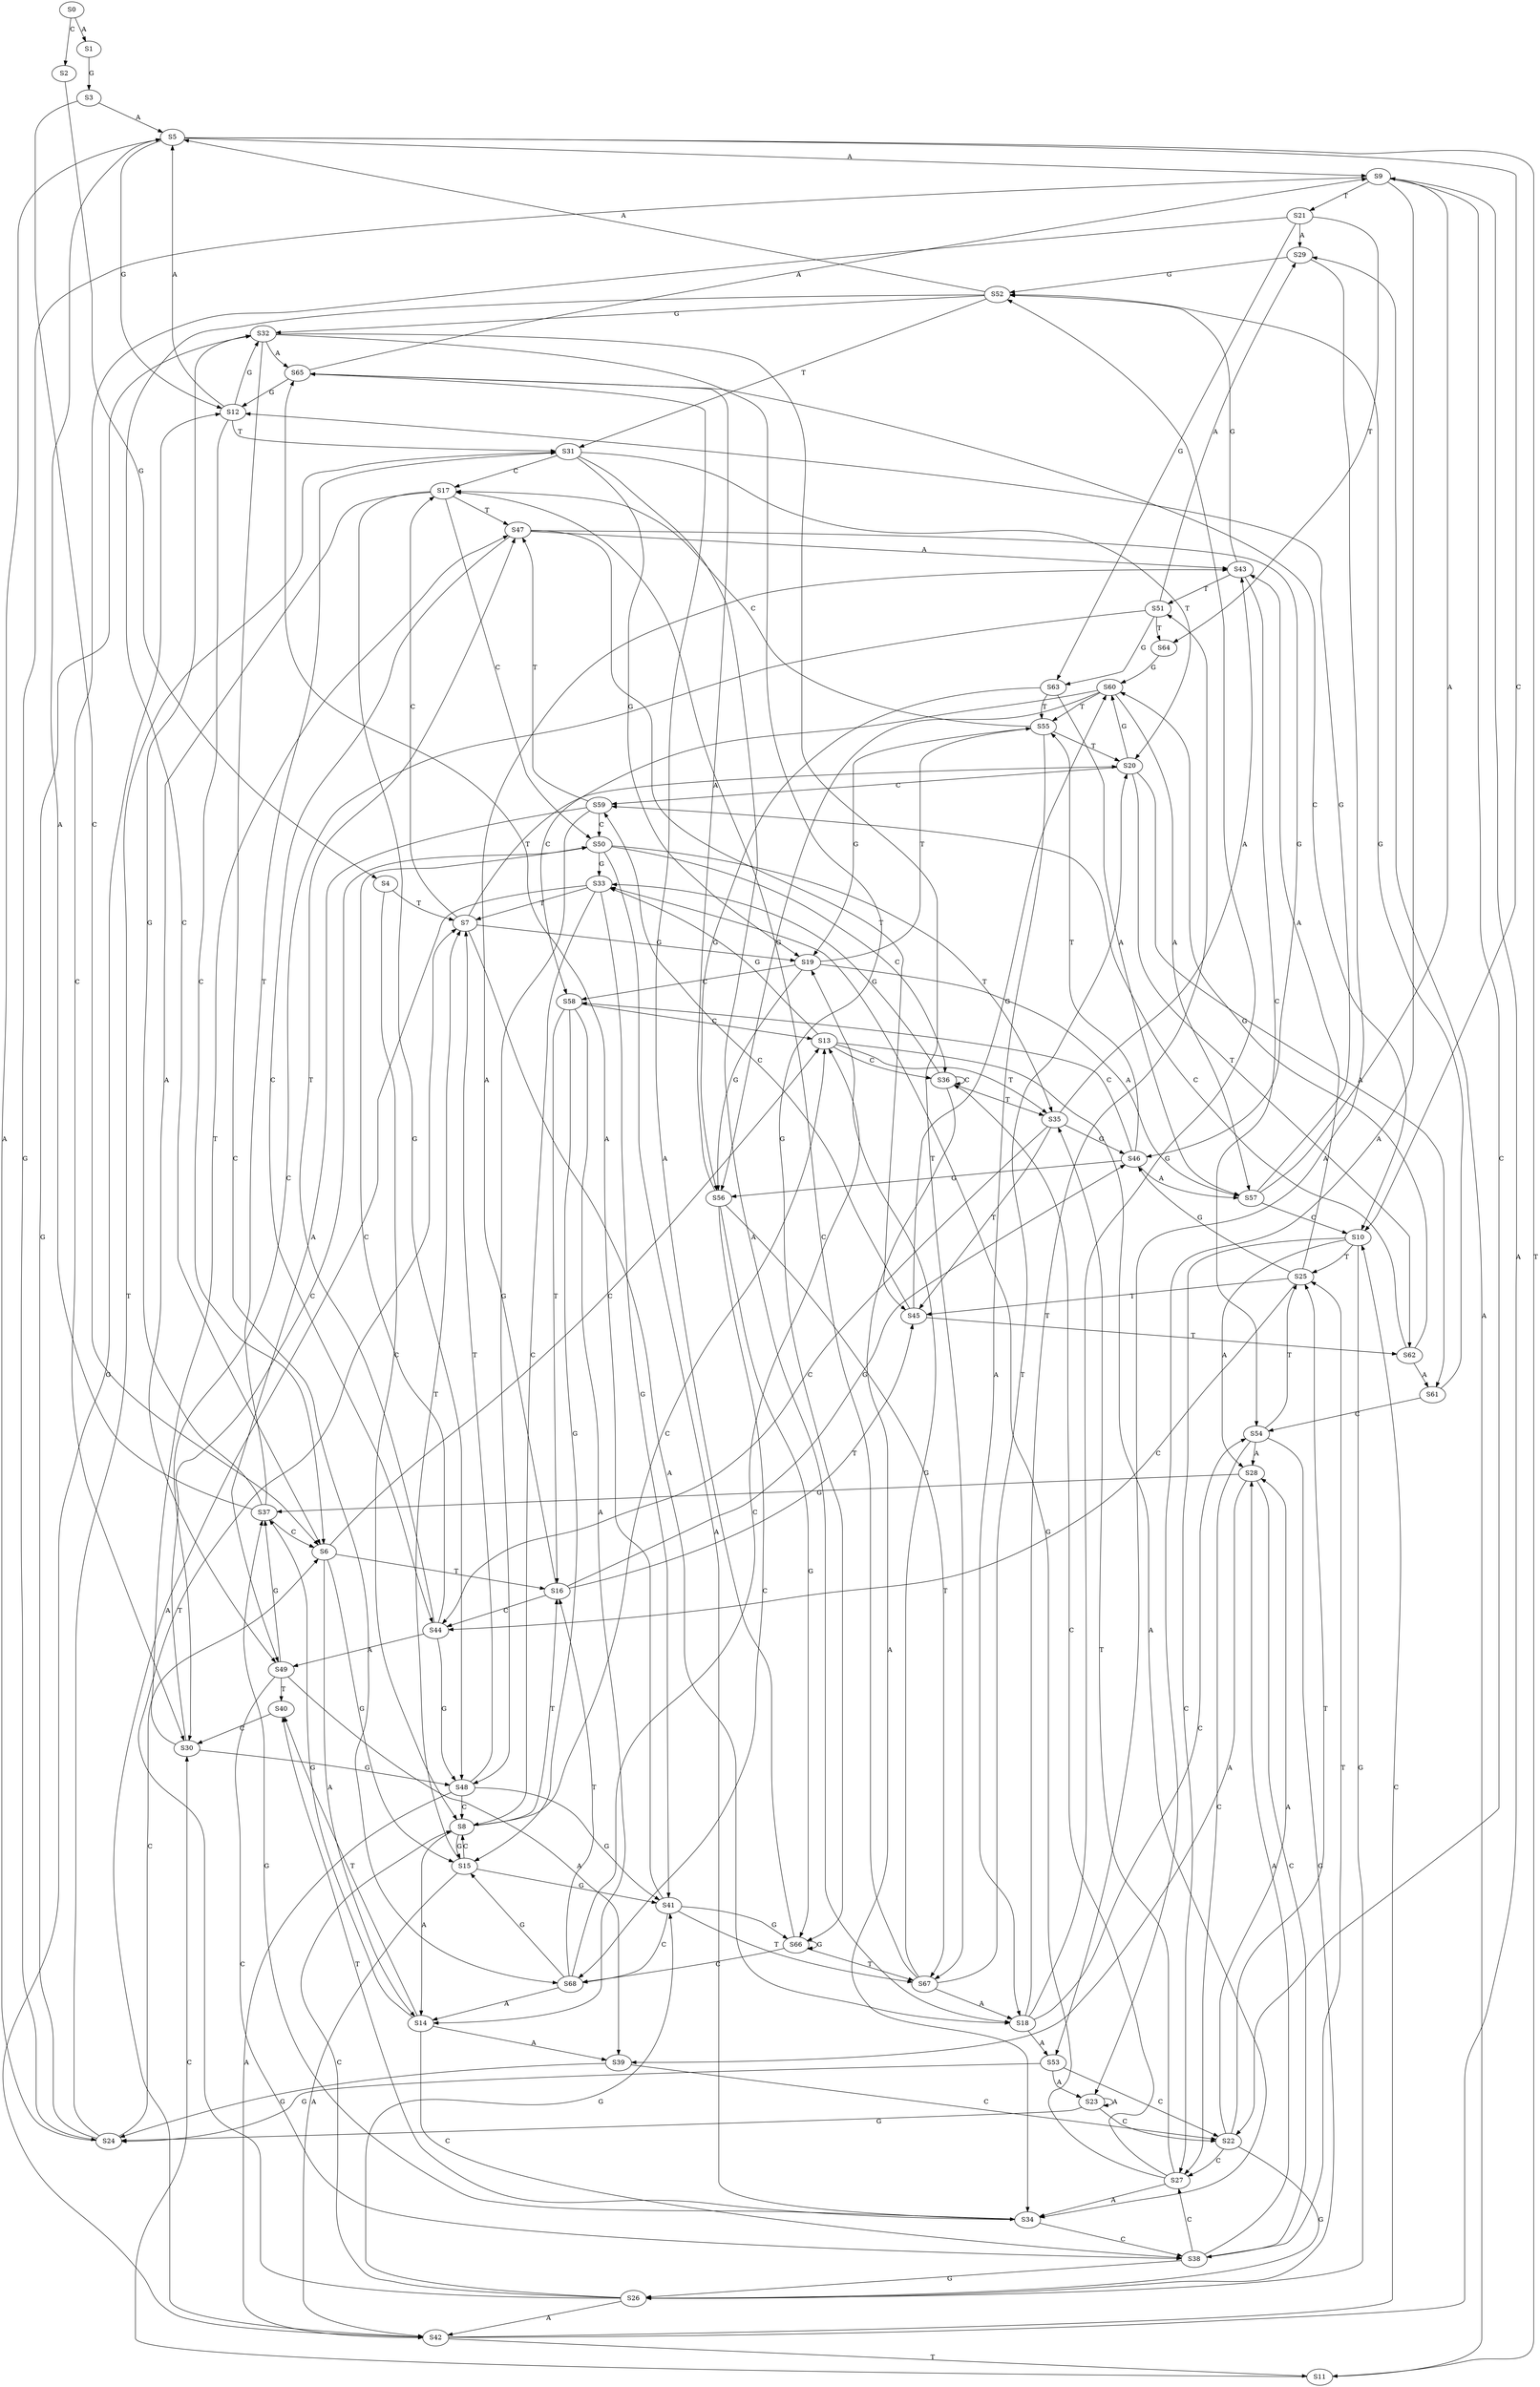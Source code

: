 strict digraph  {
	S0 -> S1 [ label = A ];
	S0 -> S2 [ label = C ];
	S1 -> S3 [ label = G ];
	S2 -> S4 [ label = G ];
	S3 -> S5 [ label = A ];
	S3 -> S6 [ label = C ];
	S4 -> S7 [ label = T ];
	S4 -> S8 [ label = C ];
	S5 -> S9 [ label = A ];
	S5 -> S10 [ label = C ];
	S5 -> S11 [ label = T ];
	S5 -> S12 [ label = G ];
	S6 -> S13 [ label = C ];
	S6 -> S14 [ label = A ];
	S6 -> S15 [ label = G ];
	S6 -> S16 [ label = T ];
	S7 -> S17 [ label = C ];
	S7 -> S18 [ label = A ];
	S7 -> S19 [ label = G ];
	S7 -> S20 [ label = T ];
	S8 -> S15 [ label = G ];
	S8 -> S16 [ label = T ];
	S8 -> S13 [ label = C ];
	S8 -> S14 [ label = A ];
	S9 -> S21 [ label = T ];
	S9 -> S22 [ label = C ];
	S9 -> S23 [ label = A ];
	S9 -> S24 [ label = G ];
	S10 -> S25 [ label = T ];
	S10 -> S26 [ label = G ];
	S10 -> S27 [ label = C ];
	S10 -> S28 [ label = A ];
	S11 -> S29 [ label = A ];
	S11 -> S30 [ label = C ];
	S12 -> S31 [ label = T ];
	S12 -> S32 [ label = G ];
	S12 -> S5 [ label = A ];
	S12 -> S6 [ label = C ];
	S13 -> S33 [ label = G ];
	S13 -> S34 [ label = A ];
	S13 -> S35 [ label = T ];
	S13 -> S36 [ label = C ];
	S14 -> S37 [ label = G ];
	S14 -> S38 [ label = C ];
	S14 -> S39 [ label = A ];
	S14 -> S40 [ label = T ];
	S15 -> S41 [ label = G ];
	S15 -> S42 [ label = A ];
	S15 -> S7 [ label = T ];
	S15 -> S8 [ label = C ];
	S16 -> S43 [ label = A ];
	S16 -> S44 [ label = C ];
	S16 -> S45 [ label = T ];
	S16 -> S46 [ label = G ];
	S17 -> S47 [ label = T ];
	S17 -> S48 [ label = G ];
	S17 -> S49 [ label = A ];
	S17 -> S50 [ label = C ];
	S18 -> S51 [ label = T ];
	S18 -> S52 [ label = G ];
	S18 -> S53 [ label = A ];
	S18 -> S54 [ label = C ];
	S19 -> S55 [ label = T ];
	S19 -> S56 [ label = G ];
	S19 -> S57 [ label = A ];
	S19 -> S58 [ label = C ];
	S20 -> S59 [ label = C ];
	S20 -> S60 [ label = G ];
	S20 -> S61 [ label = A ];
	S20 -> S62 [ label = T ];
	S21 -> S29 [ label = A ];
	S21 -> S30 [ label = C ];
	S21 -> S63 [ label = G ];
	S21 -> S64 [ label = T ];
	S22 -> S28 [ label = A ];
	S22 -> S27 [ label = C ];
	S22 -> S26 [ label = G ];
	S22 -> S25 [ label = T ];
	S23 -> S24 [ label = G ];
	S23 -> S22 [ label = C ];
	S23 -> S23 [ label = A ];
	S24 -> S31 [ label = T ];
	S24 -> S5 [ label = A ];
	S24 -> S6 [ label = C ];
	S24 -> S32 [ label = G ];
	S25 -> S43 [ label = A ];
	S25 -> S44 [ label = C ];
	S25 -> S45 [ label = T ];
	S25 -> S46 [ label = G ];
	S26 -> S41 [ label = G ];
	S26 -> S42 [ label = A ];
	S26 -> S7 [ label = T ];
	S26 -> S8 [ label = C ];
	S27 -> S36 [ label = C ];
	S27 -> S34 [ label = A ];
	S27 -> S35 [ label = T ];
	S27 -> S33 [ label = G ];
	S28 -> S37 [ label = G ];
	S28 -> S38 [ label = C ];
	S28 -> S39 [ label = A ];
	S29 -> S52 [ label = G ];
	S29 -> S53 [ label = A ];
	S30 -> S50 [ label = C ];
	S30 -> S48 [ label = G ];
	S30 -> S47 [ label = T ];
	S31 -> S18 [ label = A ];
	S31 -> S17 [ label = C ];
	S31 -> S19 [ label = G ];
	S31 -> S20 [ label = T ];
	S32 -> S65 [ label = A ];
	S32 -> S66 [ label = G ];
	S32 -> S67 [ label = T ];
	S32 -> S68 [ label = C ];
	S33 -> S42 [ label = A ];
	S33 -> S41 [ label = G ];
	S33 -> S7 [ label = T ];
	S33 -> S8 [ label = C ];
	S34 -> S37 [ label = G ];
	S34 -> S40 [ label = T ];
	S34 -> S38 [ label = C ];
	S35 -> S46 [ label = G ];
	S35 -> S44 [ label = C ];
	S35 -> S45 [ label = T ];
	S35 -> S43 [ label = A ];
	S36 -> S33 [ label = G ];
	S36 -> S36 [ label = C ];
	S36 -> S34 [ label = A ];
	S36 -> S35 [ label = T ];
	S37 -> S32 [ label = G ];
	S37 -> S31 [ label = T ];
	S37 -> S5 [ label = A ];
	S37 -> S6 [ label = C ];
	S38 -> S25 [ label = T ];
	S38 -> S26 [ label = G ];
	S38 -> S28 [ label = A ];
	S38 -> S27 [ label = C ];
	S39 -> S24 [ label = G ];
	S39 -> S22 [ label = C ];
	S40 -> S30 [ label = C ];
	S41 -> S65 [ label = A ];
	S41 -> S66 [ label = G ];
	S41 -> S68 [ label = C ];
	S41 -> S67 [ label = T ];
	S42 -> S9 [ label = A ];
	S42 -> S10 [ label = C ];
	S42 -> S12 [ label = G ];
	S42 -> S11 [ label = T ];
	S43 -> S52 [ label = G ];
	S43 -> S51 [ label = T ];
	S43 -> S54 [ label = C ];
	S44 -> S47 [ label = T ];
	S44 -> S48 [ label = G ];
	S44 -> S50 [ label = C ];
	S44 -> S49 [ label = A ];
	S45 -> S59 [ label = C ];
	S45 -> S62 [ label = T ];
	S45 -> S60 [ label = G ];
	S46 -> S57 [ label = A ];
	S46 -> S58 [ label = C ];
	S46 -> S56 [ label = G ];
	S46 -> S55 [ label = T ];
	S47 -> S46 [ label = G ];
	S47 -> S44 [ label = C ];
	S47 -> S43 [ label = A ];
	S47 -> S45 [ label = T ];
	S48 -> S41 [ label = G ];
	S48 -> S7 [ label = T ];
	S48 -> S8 [ label = C ];
	S48 -> S42 [ label = A ];
	S49 -> S40 [ label = T ];
	S49 -> S38 [ label = C ];
	S49 -> S39 [ label = A ];
	S49 -> S37 [ label = G ];
	S50 -> S36 [ label = C ];
	S50 -> S34 [ label = A ];
	S50 -> S35 [ label = T ];
	S50 -> S33 [ label = G ];
	S51 -> S30 [ label = C ];
	S51 -> S29 [ label = A ];
	S51 -> S64 [ label = T ];
	S51 -> S63 [ label = G ];
	S52 -> S31 [ label = T ];
	S52 -> S5 [ label = A ];
	S52 -> S6 [ label = C ];
	S52 -> S32 [ label = G ];
	S53 -> S24 [ label = G ];
	S53 -> S23 [ label = A ];
	S53 -> S22 [ label = C ];
	S54 -> S26 [ label = G ];
	S54 -> S25 [ label = T ];
	S54 -> S27 [ label = C ];
	S54 -> S28 [ label = A ];
	S55 -> S17 [ label = C ];
	S55 -> S20 [ label = T ];
	S55 -> S19 [ label = G ];
	S55 -> S18 [ label = A ];
	S56 -> S66 [ label = G ];
	S56 -> S68 [ label = C ];
	S56 -> S65 [ label = A ];
	S56 -> S67 [ label = T ];
	S57 -> S12 [ label = G ];
	S57 -> S10 [ label = C ];
	S57 -> S9 [ label = A ];
	S58 -> S13 [ label = C ];
	S58 -> S15 [ label = G ];
	S58 -> S16 [ label = T ];
	S58 -> S14 [ label = A ];
	S59 -> S49 [ label = A ];
	S59 -> S50 [ label = C ];
	S59 -> S48 [ label = G ];
	S59 -> S47 [ label = T ];
	S60 -> S56 [ label = G ];
	S60 -> S58 [ label = C ];
	S60 -> S55 [ label = T ];
	S60 -> S57 [ label = A ];
	S61 -> S54 [ label = C ];
	S61 -> S52 [ label = G ];
	S62 -> S60 [ label = G ];
	S62 -> S59 [ label = C ];
	S62 -> S61 [ label = A ];
	S63 -> S56 [ label = G ];
	S63 -> S57 [ label = A ];
	S63 -> S55 [ label = T ];
	S64 -> S60 [ label = G ];
	S65 -> S9 [ label = A ];
	S65 -> S12 [ label = G ];
	S65 -> S10 [ label = C ];
	S66 -> S67 [ label = T ];
	S66 -> S68 [ label = C ];
	S66 -> S66 [ label = G ];
	S66 -> S65 [ label = A ];
	S67 -> S18 [ label = A ];
	S67 -> S17 [ label = C ];
	S67 -> S19 [ label = G ];
	S67 -> S20 [ label = T ];
	S68 -> S16 [ label = T ];
	S68 -> S13 [ label = C ];
	S68 -> S14 [ label = A ];
	S68 -> S15 [ label = G ];
}
